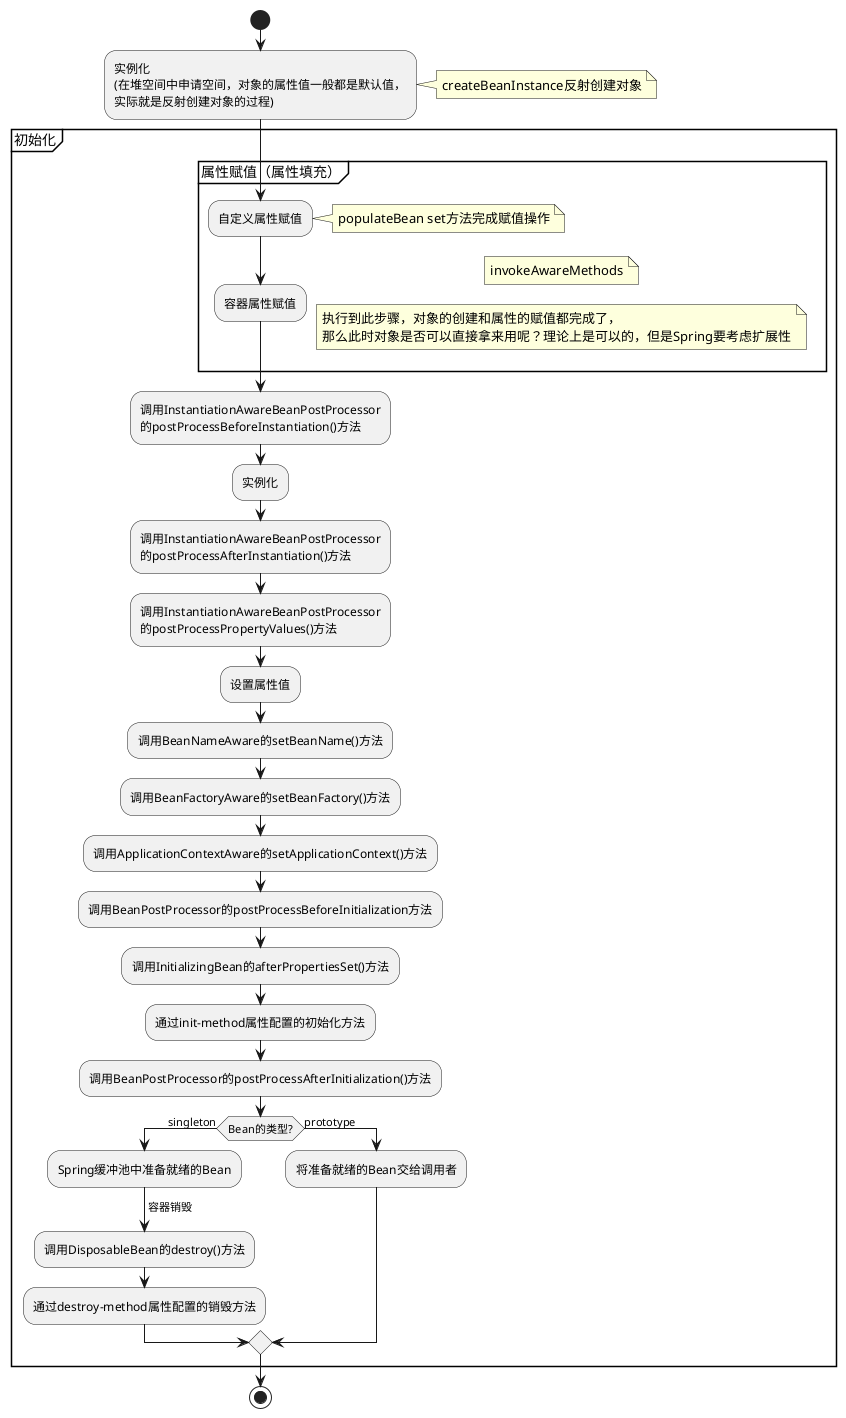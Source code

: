 @startuml
'https://plantuml.com/activity-diagram-beta
start
:实例化
(在堆空间中申请空间，对象的属性值一般都是默认值，
实际就是反射创建对象的过程);
note right:createBeanInstance反射创建对象
group 初始化
group 属性赋值（属性填充）
:自定义属性赋值;
note right:populateBean set方法完成赋值操作
:容器属性赋值;
note right:invokeAwareMethods
end group
note right:执行到此步骤，对象的创建和属性的赋值都完成了，\n那么此时对象是否可以直接拿来用呢？理论上是可以的，但是Spring要考虑扩展性
:调用InstantiationAwareBeanPostProcessor
的postProcessBeforeInstantiation()方法;
:实例化;
:调用InstantiationAwareBeanPostProcessor
的postProcessAfterInstantiation()方法;
:调用InstantiationAwareBeanPostProcessor
的postProcessPropertyValues()方法;
:设置属性值;
:调用BeanNameAware的setBeanName()方法;
:调用BeanFactoryAware的setBeanFactory()方法;
:调用ApplicationContextAware的setApplicationContext()方法;
:调用BeanPostProcessor的postProcessBeforeInitialization方法;
:调用InitializingBean的afterPropertiesSet()方法;
:通过init-method属性配置的初始化方法;
:调用BeanPostProcessor的postProcessAfterInitialization()方法;
if (Bean的类型?) then (singleton)
    :Spring缓冲池中准备就绪的Bean;
    ->容器销毁;
    :调用DisposableBean的destroy()方法;
    :通过destroy-method属性配置的销毁方法;
else (prototype)
    :将准备就绪的Bean交给调用者;
endif
end group
stop

@enduml
